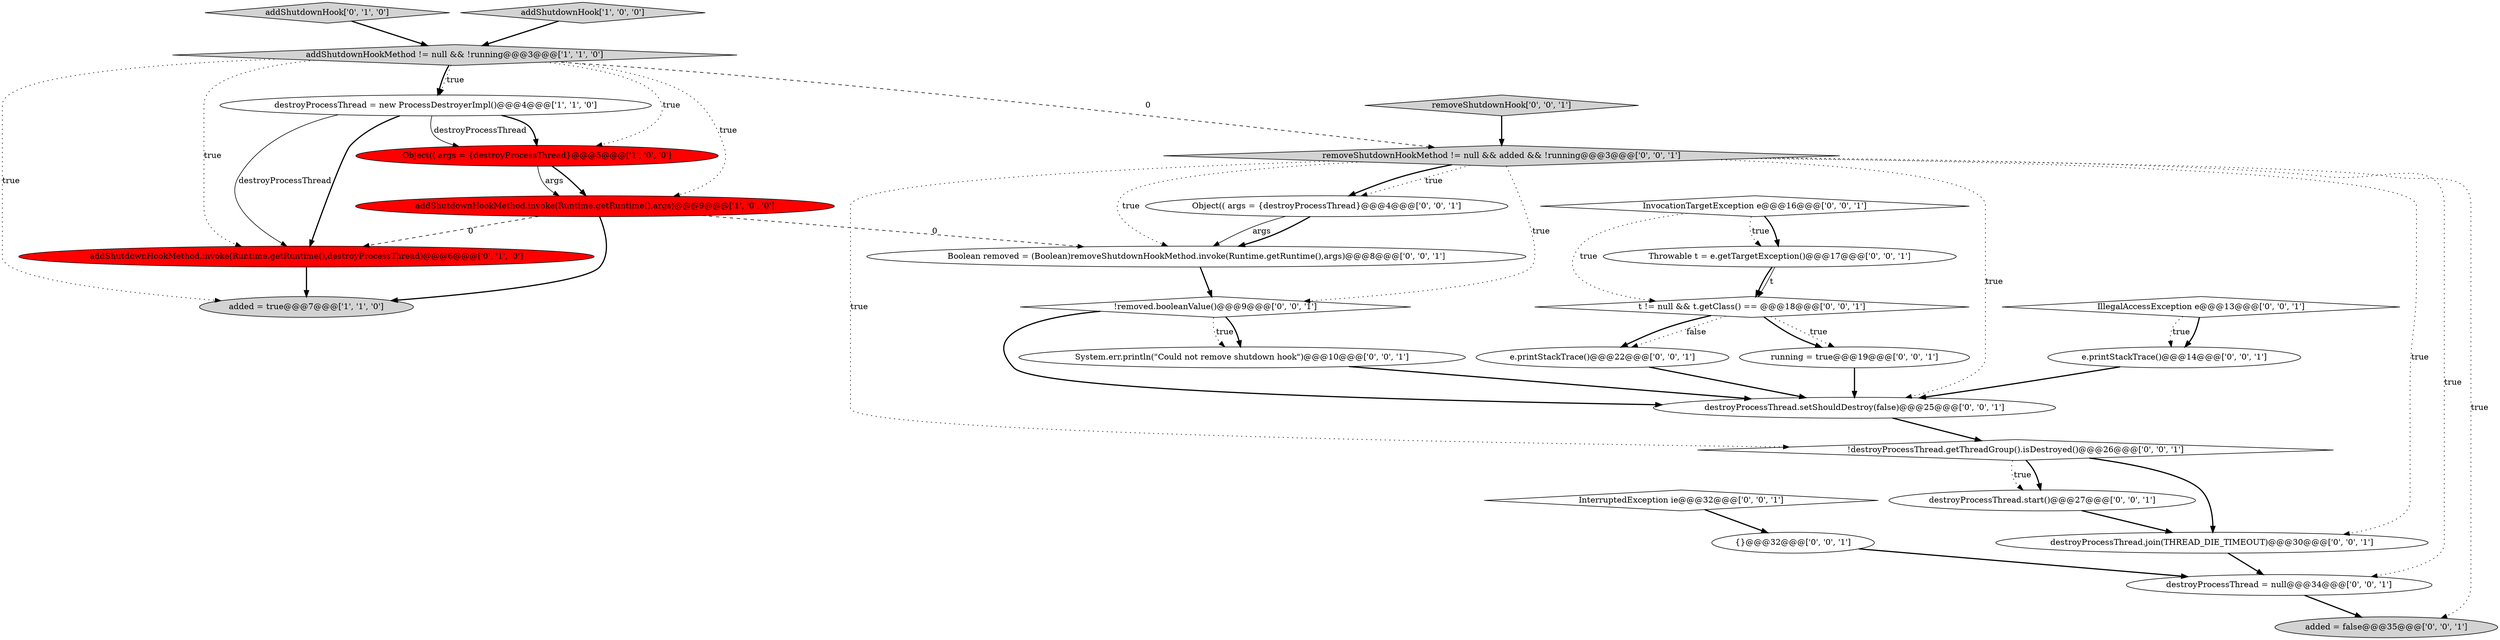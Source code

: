 digraph {
8 [style = filled, label = "IllegalAccessException e@@@13@@@['0', '0', '1']", fillcolor = white, shape = diamond image = "AAA0AAABBB3BBB"];
0 [style = filled, label = "addShutdownHookMethod != null && !running@@@3@@@['1', '1', '0']", fillcolor = lightgray, shape = diamond image = "AAA0AAABBB1BBB"];
3 [style = filled, label = "addShutdownHookMethod.invoke(Runtime.getRuntime(),args)@@@9@@@['1', '0', '0']", fillcolor = red, shape = ellipse image = "AAA1AAABBB1BBB"];
22 [style = filled, label = "Boolean removed = (Boolean)removeShutdownHookMethod.invoke(Runtime.getRuntime(),args)@@@8@@@['0', '0', '1']", fillcolor = white, shape = ellipse image = "AAA0AAABBB3BBB"];
6 [style = filled, label = "addShutdownHook['0', '1', '0']", fillcolor = lightgray, shape = diamond image = "AAA0AAABBB2BBB"];
21 [style = filled, label = "added = false@@@35@@@['0', '0', '1']", fillcolor = lightgray, shape = ellipse image = "AAA0AAABBB3BBB"];
10 [style = filled, label = "destroyProcessThread = null@@@34@@@['0', '0', '1']", fillcolor = white, shape = ellipse image = "AAA0AAABBB3BBB"];
24 [style = filled, label = "!removed.booleanValue()@@@9@@@['0', '0', '1']", fillcolor = white, shape = diamond image = "AAA0AAABBB3BBB"];
27 [style = filled, label = "Throwable t = e.getTargetException()@@@17@@@['0', '0', '1']", fillcolor = white, shape = ellipse image = "AAA0AAABBB3BBB"];
1 [style = filled, label = "added = true@@@7@@@['1', '1', '0']", fillcolor = lightgray, shape = ellipse image = "AAA0AAABBB1BBB"];
9 [style = filled, label = "destroyProcessThread.start()@@@27@@@['0', '0', '1']", fillcolor = white, shape = ellipse image = "AAA0AAABBB3BBB"];
15 [style = filled, label = "removeShutdownHook['0', '0', '1']", fillcolor = lightgray, shape = diamond image = "AAA0AAABBB3BBB"];
14 [style = filled, label = "running = true@@@19@@@['0', '0', '1']", fillcolor = white, shape = ellipse image = "AAA0AAABBB3BBB"];
2 [style = filled, label = "destroyProcessThread = new ProcessDestroyerImpl()@@@4@@@['1', '1', '0']", fillcolor = white, shape = ellipse image = "AAA0AAABBB1BBB"];
12 [style = filled, label = "!destroyProcessThread.getThreadGroup().isDestroyed()@@@26@@@['0', '0', '1']", fillcolor = white, shape = diamond image = "AAA0AAABBB3BBB"];
5 [style = filled, label = "addShutdownHook['1', '0', '0']", fillcolor = lightgray, shape = diamond image = "AAA0AAABBB1BBB"];
17 [style = filled, label = "destroyProcessThread.setShouldDestroy(false)@@@25@@@['0', '0', '1']", fillcolor = white, shape = ellipse image = "AAA0AAABBB3BBB"];
19 [style = filled, label = "t != null && t.getClass() == @@@18@@@['0', '0', '1']", fillcolor = white, shape = diamond image = "AAA0AAABBB3BBB"];
13 [style = filled, label = "Object(( args = {destroyProcessThread}@@@4@@@['0', '0', '1']", fillcolor = white, shape = ellipse image = "AAA0AAABBB3BBB"];
28 [style = filled, label = "destroyProcessThread.join(THREAD_DIE_TIMEOUT)@@@30@@@['0', '0', '1']", fillcolor = white, shape = ellipse image = "AAA0AAABBB3BBB"];
7 [style = filled, label = "addShutdownHookMethod.invoke(Runtime.getRuntime(),destroyProcessThread)@@@6@@@['0', '1', '0']", fillcolor = red, shape = ellipse image = "AAA1AAABBB2BBB"];
4 [style = filled, label = "Object(( args = {destroyProcessThread}@@@5@@@['1', '0', '0']", fillcolor = red, shape = ellipse image = "AAA1AAABBB1BBB"];
16 [style = filled, label = "System.err.println(\"Could not remove shutdown hook\")@@@10@@@['0', '0', '1']", fillcolor = white, shape = ellipse image = "AAA0AAABBB3BBB"];
20 [style = filled, label = "{}@@@32@@@['0', '0', '1']", fillcolor = white, shape = ellipse image = "AAA0AAABBB3BBB"];
11 [style = filled, label = "e.printStackTrace()@@@22@@@['0', '0', '1']", fillcolor = white, shape = ellipse image = "AAA0AAABBB3BBB"];
23 [style = filled, label = "e.printStackTrace()@@@14@@@['0', '0', '1']", fillcolor = white, shape = ellipse image = "AAA0AAABBB3BBB"];
26 [style = filled, label = "removeShutdownHookMethod != null && added && !running@@@3@@@['0', '0', '1']", fillcolor = lightgray, shape = diamond image = "AAA0AAABBB3BBB"];
25 [style = filled, label = "InvocationTargetException e@@@16@@@['0', '0', '1']", fillcolor = white, shape = diamond image = "AAA0AAABBB3BBB"];
18 [style = filled, label = "InterruptedException ie@@@32@@@['0', '0', '1']", fillcolor = white, shape = diamond image = "AAA0AAABBB3BBB"];
19->14 [style = dotted, label="true"];
4->3 [style = bold, label=""];
7->1 [style = bold, label=""];
12->28 [style = bold, label=""];
19->11 [style = dotted, label="false"];
3->1 [style = bold, label=""];
8->23 [style = bold, label=""];
28->10 [style = bold, label=""];
3->7 [style = dashed, label="0"];
0->2 [style = bold, label=""];
0->4 [style = dotted, label="true"];
26->12 [style = dotted, label="true"];
8->23 [style = dotted, label="true"];
14->17 [style = bold, label=""];
19->11 [style = bold, label=""];
0->26 [style = dashed, label="0"];
6->0 [style = bold, label=""];
4->3 [style = solid, label="args"];
10->21 [style = bold, label=""];
16->17 [style = bold, label=""];
26->13 [style = dotted, label="true"];
26->22 [style = dotted, label="true"];
13->22 [style = solid, label="args"];
3->22 [style = dashed, label="0"];
12->9 [style = bold, label=""];
2->4 [style = bold, label=""];
24->16 [style = dotted, label="true"];
26->13 [style = bold, label=""];
15->26 [style = bold, label=""];
20->10 [style = bold, label=""];
2->7 [style = solid, label="destroyProcessThread"];
9->28 [style = bold, label=""];
25->27 [style = bold, label=""];
24->16 [style = bold, label=""];
18->20 [style = bold, label=""];
17->12 [style = bold, label=""];
19->14 [style = bold, label=""];
5->0 [style = bold, label=""];
26->21 [style = dotted, label="true"];
26->17 [style = dotted, label="true"];
26->28 [style = dotted, label="true"];
26->24 [style = dotted, label="true"];
26->10 [style = dotted, label="true"];
24->17 [style = bold, label=""];
11->17 [style = bold, label=""];
23->17 [style = bold, label=""];
27->19 [style = solid, label="t"];
27->19 [style = bold, label=""];
0->3 [style = dotted, label="true"];
13->22 [style = bold, label=""];
0->2 [style = dotted, label="true"];
2->7 [style = bold, label=""];
22->24 [style = bold, label=""];
2->4 [style = solid, label="destroyProcessThread"];
25->27 [style = dotted, label="true"];
25->19 [style = dotted, label="true"];
0->7 [style = dotted, label="true"];
0->1 [style = dotted, label="true"];
12->9 [style = dotted, label="true"];
}
